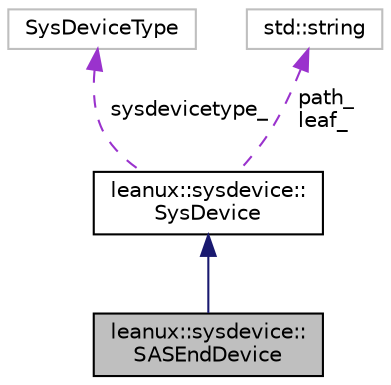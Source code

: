digraph "leanux::sysdevice::SASEndDevice"
{
 // LATEX_PDF_SIZE
  bgcolor="transparent";
  edge [fontname="Helvetica",fontsize="10",labelfontname="Helvetica",labelfontsize="10"];
  node [fontname="Helvetica",fontsize="10",shape=record];
  Node1 [label="leanux::sysdevice::\lSASEndDevice",height=0.2,width=0.4,color="black", fillcolor="grey75", style="filled", fontcolor="black",tooltip="Say yes to SAS end devices."];
  Node2 -> Node1 [dir="back",color="midnightblue",fontsize="10",style="solid",fontname="Helvetica"];
  Node2 [label="leanux::sysdevice::\lSysDevice",height=0.2,width=0.4,color="black",URL="$classleanux_1_1sysdevice_1_1SysDevice.html",tooltip="Generic SysDevice, utility class for device detection from a SysDevicePath."];
  Node3 -> Node2 [dir="back",color="darkorchid3",fontsize="10",style="dashed",label=" sysdevicetype_" ,fontname="Helvetica"];
  Node3 [label="SysDeviceType",height=0.2,width=0.4,color="grey75",tooltip=" "];
  Node4 -> Node2 [dir="back",color="darkorchid3",fontsize="10",style="dashed",label=" path_\nleaf_" ,fontname="Helvetica"];
  Node4 [label="std::string",height=0.2,width=0.4,color="grey75",tooltip="STL class."];
}
